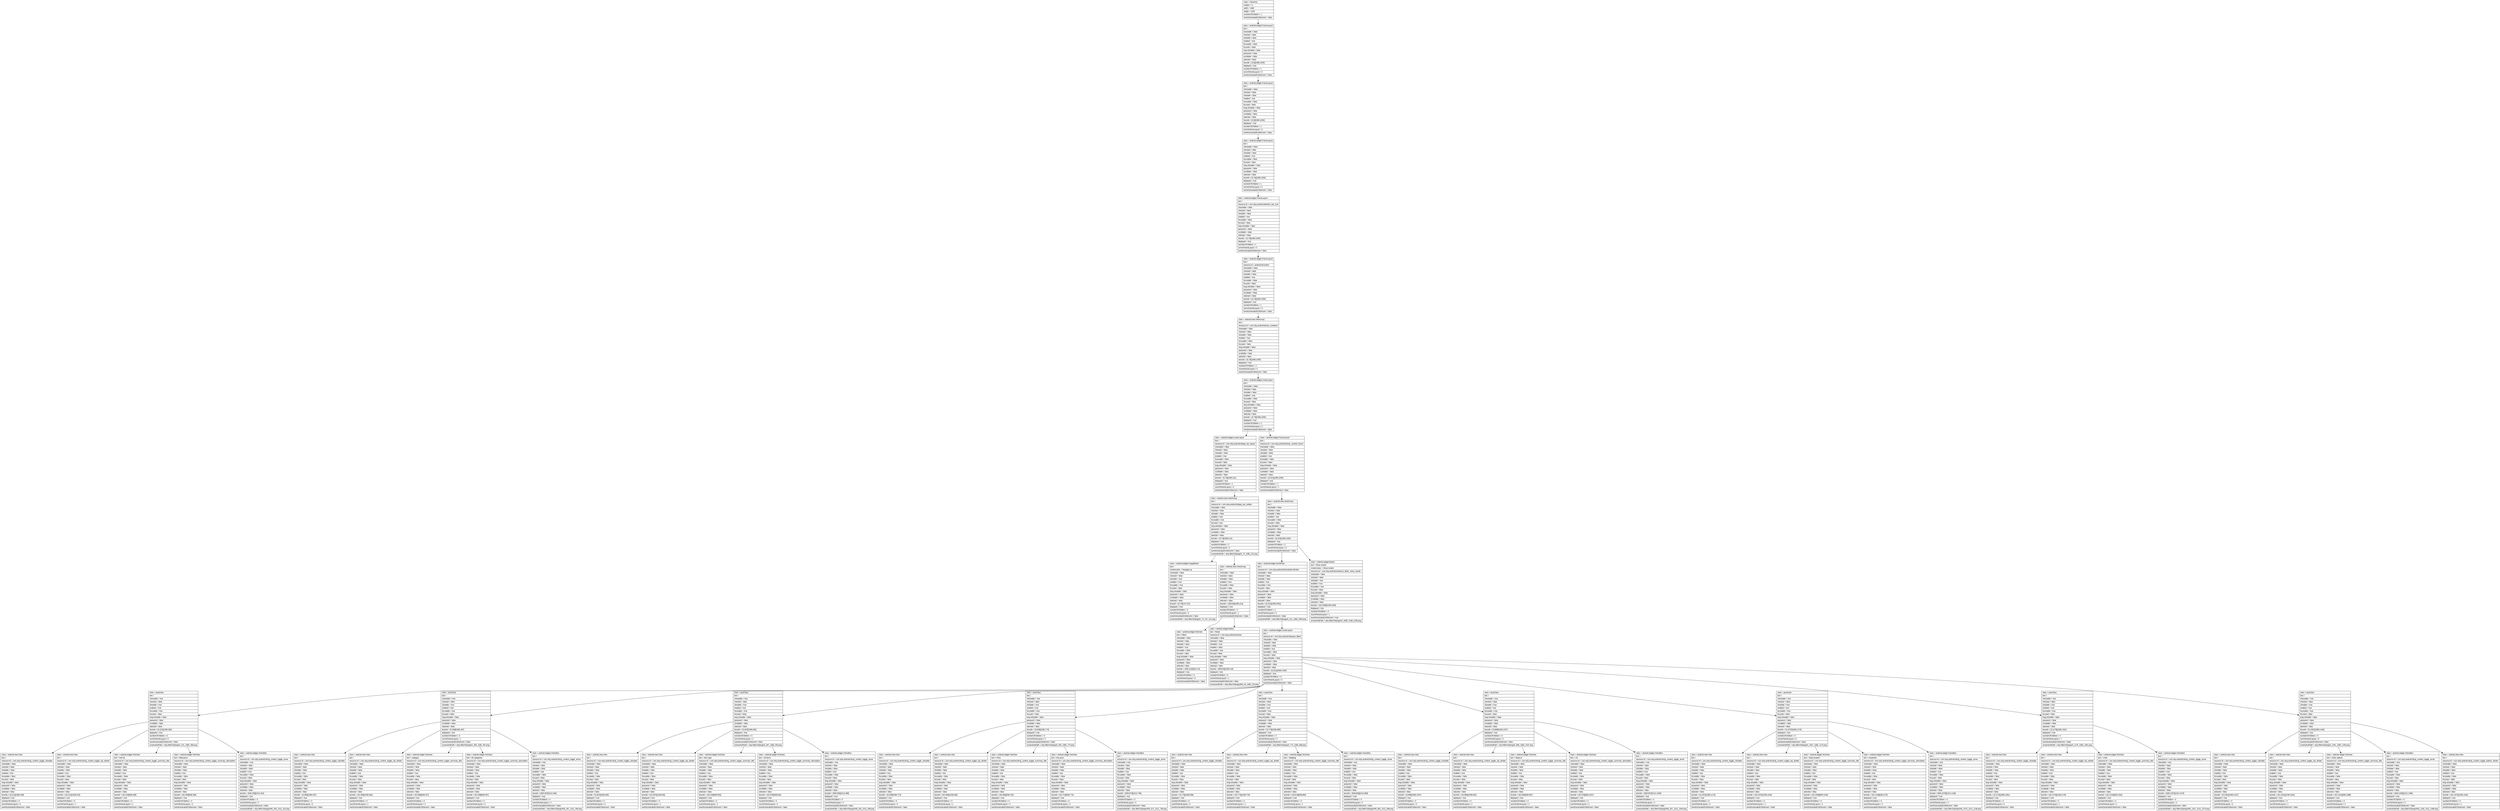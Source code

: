 digraph Layout {

	node [shape=record fontname=Arial];

	0	[label="{class = hierarchy\l|rotation = 0\l|width = 1080\l|height = 2200\l|numberOfChildren = 1\l|eventGeneratedOnElement = false \l}"]
	1	[label="{class = android.widget.FrameLayout\l|text = \l|checkable = false\l|checked = false\l|clickable = false\l|enabled = true\l|focusable = false\l|focused = false\l|long-clickable = false\l|password = false\l|scrollable = false\l|selected = false\l|bounds = [0,0][1080,2200]\l|displayed = true\l|numberOfChildren = 1\l|numInParentLayout = 0\l|eventGeneratedOnElement = false \l}"]
	2	[label="{class = android.widget.FrameLayout\l|text = \l|checkable = false\l|checked = false\l|clickable = false\l|enabled = true\l|focusable = false\l|focused = false\l|long-clickable = false\l|password = false\l|scrollable = false\l|selected = false\l|bounds = [0,0][1080,2200]\l|displayed = true\l|numberOfChildren = 1\l|numInParentLayout = 0\l|eventGeneratedOnElement = false \l}"]
	3	[label="{class = android.widget.FrameLayout\l|text = \l|checkable = false\l|checked = false\l|clickable = false\l|enabled = true\l|focusable = false\l|focused = false\l|long-clickable = false\l|password = false\l|scrollable = false\l|selected = false\l|bounds = [0,74][1080,2200]\l|displayed = true\l|numberOfChildren = 1\l|numInParentLayout = 0\l|eventGeneratedOnElement = false \l}"]
	4	[label="{class = android.widget.FrameLayout\l|text = \l|resource-id = com.etsy.android:id/action_bar_root\l|checkable = false\l|checked = false\l|clickable = false\l|enabled = true\l|focusable = false\l|focused = false\l|long-clickable = false\l|password = false\l|scrollable = false\l|selected = false\l|bounds = [0,74][1080,2200]\l|displayed = true\l|numberOfChildren = 1\l|numInParentLayout = 0\l|eventGeneratedOnElement = false \l}"]
	5	[label="{class = android.widget.FrameLayout\l|text = \l|resource-id = android:id/content\l|checkable = false\l|checked = false\l|clickable = false\l|enabled = true\l|focusable = false\l|focused = false\l|long-clickable = false\l|password = false\l|scrollable = false\l|selected = false\l|bounds = [0,74][1080,2200]\l|displayed = true\l|numberOfChildren = 1\l|numInParentLayout = 0\l|eventGeneratedOnElement = false \l}"]
	6	[label="{class = android.view.ViewGroup\l|text = \l|resource-id = com.etsy.android:id/root_container\l|checkable = false\l|checked = false\l|clickable = false\l|enabled = true\l|focusable = false\l|focused = false\l|long-clickable = false\l|password = false\l|scrollable = false\l|selected = false\l|bounds = [0,74][1080,2200]\l|displayed = true\l|numberOfChildren = 1\l|numInParentLayout = 0\l|eventGeneratedOnElement = false \l}"]
	7	[label="{class = android.widget.LinearLayout\l|text = \l|checkable = false\l|checked = false\l|clickable = false\l|enabled = true\l|focusable = false\l|focused = false\l|long-clickable = false\l|password = false\l|scrollable = false\l|selected = false\l|bounds = [0,74][1080,2200]\l|displayed = true\l|numberOfChildren = 2\l|numInParentLayout = 0\l|eventGeneratedOnElement = false \l}"]
	8	[label="{class = android.widget.LinearLayout\l|text = \l|resource-id = com.etsy.android:id/app_bar_layout\l|checkable = false\l|checked = false\l|clickable = false\l|enabled = true\l|focusable = false\l|focused = false\l|long-clickable = false\l|password = false\l|scrollable = false\l|selected = false\l|bounds = [0,74][1080,221]\l|displayed = true\l|numberOfChildren = 1\l|numInParentLayout = 0\l|eventGeneratedOnElement = false \l}"]
	9	[label="{class = android.widget.FrameLayout\l|text = \l|resource-id = com.etsy.android:id/nav_content_frame\l|checkable = false\l|checked = false\l|clickable = false\l|enabled = true\l|focusable = false\l|focused = false\l|long-clickable = false\l|password = false\l|scrollable = false\l|selected = false\l|bounds = [0,221][1080,2200]\l|displayed = true\l|numberOfChildren = 1\l|numInParentLayout = 1\l|eventGeneratedOnElement = false \l}"]
	10	[label="{class = android.view.ViewGroup\l|text = \l|resource-id = com.etsy.android:id/app_bar_toolbar\l|checkable = false\l|checked = false\l|clickable = false\l|enabled = true\l|focusable = true\l|focused = true\l|long-clickable = false\l|password = false\l|scrollable = false\l|selected = false\l|bounds = [0,74][1080,221]\l|displayed = true\l|numberOfChildren = 2\l|numInParentLayout = 0\l|eventGeneratedOnElement = false \l|screenshotPath = etsy-filter/S3/pngs/0_74_1080_221.png\l}"]
	11	[label="{class = android.view.ViewGroup\l|text = \l|checkable = false\l|checked = false\l|clickable = false\l|enabled = true\l|focusable = false\l|focused = false\l|long-clickable = false\l|password = false\l|scrollable = false\l|selected = false\l|bounds = [0,221][1080,2200]\l|displayed = true\l|numberOfChildren = 2\l|numInParentLayout = 0\l|eventGeneratedOnElement = false \l}"]
	12	[label="{class = android.widget.ImageButton\l|text = \l|content-desc = Navigate up\l|checkable = false\l|checked = false\l|clickable = true\l|enabled = true\l|focusable = true\l|focused = false\l|long-clickable = false\l|password = false\l|scrollable = false\l|selected = false\l|bounds = [0,74][147,221]\l|displayed = true\l|numberOfChildren = 0\l|numInParentLayout = 0\l|eventGeneratedOnElement = false \l|screenshotPath = etsy-filter/S3/pngs/0_74_147_221.png\l}"]
	13	[label="{class = android.view.ViewGroup\l|text = \l|checkable = false\l|checked = false\l|clickable = false\l|enabled = true\l|focusable = false\l|focused = false\l|long-clickable = false\l|password = false\l|scrollable = false\l|selected = false\l|bounds = [189,84][1080,210]\l|displayed = true\l|numberOfChildren = 2\l|numInParentLayout = 1\l|eventGeneratedOnElement = false \l}"]
	14	[label="{class = android.widget.ScrollView\l|text = \l|resource-id = com.etsy.android:id/nestedScrollView\l|checkable = false\l|checked = false\l|clickable = false\l|enabled = true\l|focusable = true\l|focused = false\l|long-clickable = false\l|password = false\l|scrollable = false\l|selected = false\l|bounds = [0,221][1080,2053]\l|displayed = true\l|numberOfChildren = 1\l|numInParentLayout = 0\l|eventGeneratedOnElement = false \l|screenshotPath = etsy-filter/S3/pngs/0_221_1080_2053.png\l}"]
	15	[label="{class = android.widget.Button\l|text = Show results\l|content-desc = Show results\l|resource-id = com.etsy.android:id/search_filters_show_results\l|checkable = false\l|checked = false\l|clickable = true\l|enabled = true\l|focusable = true\l|focused = false\l|long-clickable = false\l|password = false\l|scrollable = false\l|selected = false\l|bounds = [42,2095][1038,2200]\l|displayed = true\l|numberOfChildren = 0\l|numInParentLayout = 1\l|eventGeneratedOnElement = true \l|screenshotPath = etsy-filter/S3/pngs/42_2095_1038_2200.png\l}"]
	16	[label="{class = android.widget.TextView\l|text = Filters\l|checkable = false\l|checked = false\l|clickable = false\l|enabled = true\l|focusable = false\l|focused = false\l|long-clickable = false\l|password = false\l|scrollable = false\l|selected = false\l|bounds = [189,121][328,174]\l|displayed = true\l|numberOfChildren = 0\l|numInParentLayout = 0\l|eventGeneratedOnElement = false \l}"]
	17	[label="{class = android.widget.Button\l|text = Reset\l|resource-id = com.etsy.android:id/reset\l|checkable = false\l|checked = false\l|clickable = true\l|enabled = false\l|focusable = true\l|focused = false\l|long-clickable = false\l|password = false\l|scrollable = false\l|selected = false\l|bounds = [859,84][1080,210]\l|displayed = true\l|numberOfChildren = 0\l|numInParentLayout = 1\l|eventGeneratedOnElement = false \l|screenshotPath = etsy-filter/S3/pngs/859_84_1080_210.png\l}"]
	18	[label="{class = android.widget.LinearLayout\l|text = \l|resource-id = com.etsy.android:id/layout_filters\l|checkable = false\l|checked = false\l|clickable = false\l|enabled = true\l|focusable = false\l|focused = false\l|long-clickable = false\l|password = false\l|scrollable = false\l|selected = false\l|bounds = [0,221][1080,1430]\l|displayed = true\l|numberOfChildren = 9\l|numInParentLayout = 0\l|eventGeneratedOnElement = false \l}"]
	19	[label="{class = javaClass\l|text = \l|checkable = true\l|checked = false\l|clickable = true\l|enabled = true\l|focusable = true\l|focused = false\l|long-clickable = false\l|password = false\l|scrollable = false\l|selected = false\l|bounds = [0,221][1080,359]\l|displayed = true\l|numberOfChildren = 5\l|numInParentLayout = 0\l|eventGeneratedOnElement = false \l|screenshotPath = etsy-filter/S3/pngs/0_221_1080_359.png\l}"]
	20	[label="{class = javaClass\l|text = \l|checkable = true\l|checked = false\l|clickable = true\l|enabled = true\l|focusable = true\l|focused = false\l|long-clickable = false\l|password = false\l|scrollable = false\l|selected = false\l|bounds = [0,359][1080,497]\l|displayed = true\l|numberOfChildren = 5\l|numInParentLayout = 1\l|eventGeneratedOnElement = false \l|screenshotPath = etsy-filter/S3/pngs/0_359_1080_497.png\l}"]
	21	[label="{class = javaClass\l|text = \l|checkable = true\l|checked = false\l|clickable = true\l|enabled = true\l|focusable = true\l|focused = false\l|long-clickable = false\l|password = false\l|scrollable = false\l|selected = false\l|bounds = [0,497][1080,635]\l|displayed = true\l|numberOfChildren = 5\l|numInParentLayout = 2\l|eventGeneratedOnElement = false \l|screenshotPath = etsy-filter/S3/pngs/0_497_1080_635.png\l}"]
	22	[label="{class = javaClass\l|text = \l|checkable = true\l|checked = false\l|clickable = true\l|enabled = true\l|focusable = true\l|focused = false\l|long-clickable = false\l|password = false\l|scrollable = false\l|selected = false\l|bounds = [0,635][1080,773]\l|displayed = true\l|numberOfChildren = 5\l|numInParentLayout = 3\l|eventGeneratedOnElement = false \l|screenshotPath = etsy-filter/S3/pngs/0_635_1080_773.png\l}"]
	23	[label="{class = javaClass\l|text = \l|checkable = true\l|checked = false\l|clickable = true\l|enabled = true\l|focusable = true\l|focused = false\l|long-clickable = false\l|password = false\l|scrollable = false\l|selected = false\l|bounds = [0,773][1080,899]\l|displayed = true\l|numberOfChildren = 4\l|numInParentLayout = 4\l|eventGeneratedOnElement = false \l|screenshotPath = etsy-filter/S3/pngs/0_773_1080_899.png\l}"]
	24	[label="{class = javaClass\l|text = \l|checkable = true\l|checked = false\l|clickable = true\l|enabled = true\l|focusable = true\l|focused = false\l|long-clickable = false\l|password = false\l|scrollable = false\l|selected = false\l|bounds = [0,899][1080,1037]\l|displayed = true\l|numberOfChildren = 5\l|numInParentLayout = 5\l|eventGeneratedOnElement = false \l|screenshotPath = etsy-filter/S3/pngs/0_899_1080_1037.png\l}"]
	25	[label="{class = javaClass\l|text = \l|checkable = true\l|checked = false\l|clickable = true\l|enabled = true\l|focusable = true\l|focused = false\l|long-clickable = false\l|password = false\l|scrollable = false\l|selected = false\l|bounds = [0,1037][1080,1175]\l|displayed = true\l|numberOfChildren = 5\l|numInParentLayout = 6\l|eventGeneratedOnElement = false \l|screenshotPath = etsy-filter/S3/pngs/0_1037_1080_1175.png\l}"]
	26	[label="{class = javaClass\l|text = \l|checkable = true\l|checked = false\l|clickable = true\l|enabled = true\l|focusable = true\l|focused = false\l|long-clickable = false\l|password = false\l|scrollable = false\l|selected = false\l|bounds = [0,1175][1080,1301]\l|displayed = true\l|numberOfChildren = 4\l|numInParentLayout = 7\l|eventGeneratedOnElement = false \l|screenshotPath = etsy-filter/S3/pngs/0_1175_1080_1301.png\l}"]
	27	[label="{class = javaClass\l|text = \l|checkable = true\l|checked = false\l|clickable = true\l|enabled = true\l|focusable = true\l|focused = false\l|long-clickable = false\l|password = false\l|scrollable = false\l|selected = false\l|bounds = [0,1301][1080,1430]\l|displayed = true\l|numberOfChildren = 5\l|numInParentLayout = 8\l|eventGeneratedOnElement = false \l|screenshotPath = etsy-filter/S3/pngs/0_1301_1080_1430.png\l}"]
	28	[label="{class = android.view.View\l|text = \l|resource-id = com.etsy.android:id/clg_content_toggle_clickable\l|checkable = false\l|checked = false\l|clickable = false\l|enabled = true\l|focusable = false\l|focused = false\l|long-clickable = false\l|password = false\l|scrollable = false\l|selected = false\l|bounds = [0,221][1080,359]\l|displayed = true\l|numberOfChildren = 0\l|numInParentLayout = 0\l|eventGeneratedOnElement = false \l}"]
	29	[label="{class = android.view.View\l|text = \l|resource-id = com.etsy.android:id/clg_content_toggle_top_divider\l|checkable = false\l|checked = false\l|clickable = false\l|enabled = true\l|focusable = false\l|focused = false\l|long-clickable = false\l|password = false\l|scrollable = false\l|selected = false\l|bounds = [42,221][1038,224]\l|displayed = true\l|numberOfChildren = 0\l|numInParentLayout = 1\l|eventGeneratedOnElement = false \l}"]
	30	[label="{class = android.widget.TextView\l|text = Sort by\l|resource-id = com.etsy.android:id/clg_content_toggle_summary_title\l|checkable = false\l|checked = false\l|clickable = false\l|enabled = true\l|focusable = false\l|focused = false\l|long-clickable = false\l|password = false\l|scrollable = false\l|selected = false\l|bounds = [42,242][938,289]\l|displayed = true\l|numberOfChildren = 0\l|numInParentLayout = 2\l|eventGeneratedOnElement = false \l}"]
	31	[label="{class = android.widget.TextView\l|text = Relevance\l|resource-id = com.etsy.android:id/clg_content_toggle_summary_description\l|checkable = false\l|checked = false\l|clickable = false\l|enabled = true\l|focusable = false\l|focused = false\l|long-clickable = false\l|password = false\l|scrollable = false\l|selected = false\l|bounds = [42,300][938,359]\l|displayed = true\l|numberOfChildren = 0\l|numInParentLayout = 3\l|eventGeneratedOnElement = false \l}"]
	32	[label="{class = android.widget.CheckBox\l|text = \l|resource-id = com.etsy.android:id/clg_content_toggle_arrow\l|checkable = true\l|checked = false\l|clickable = false\l|enabled = true\l|focusable = false\l|focused = false\l|long-clickable = false\l|password = false\l|scrollable = false\l|selected = false\l|bounds = [949,259][1012,322]\l|displayed = true\l|numberOfChildren = 0\l|numInParentLayout = 4\l|eventGeneratedOnElement = false \l|screenshotPath = etsy-filter/S3/pngs/949_259_1012_322.png\l}"]
	33	[label="{class = android.view.View\l|text = \l|resource-id = com.etsy.android:id/clg_content_toggle_clickable\l|checkable = false\l|checked = false\l|clickable = false\l|enabled = true\l|focusable = false\l|focused = false\l|long-clickable = false\l|password = false\l|scrollable = false\l|selected = false\l|bounds = [0,359][1080,497]\l|displayed = true\l|numberOfChildren = 0\l|numInParentLayout = 0\l|eventGeneratedOnElement = false \l}"]
	34	[label="{class = android.view.View\l|text = \l|resource-id = com.etsy.android:id/clg_content_toggle_top_divider\l|checkable = false\l|checked = false\l|clickable = false\l|enabled = true\l|focusable = false\l|focused = false\l|long-clickable = false\l|password = false\l|scrollable = false\l|selected = false\l|bounds = [42,359][1038,362]\l|displayed = true\l|numberOfChildren = 0\l|numInParentLayout = 1\l|eventGeneratedOnElement = false \l}"]
	35	[label="{class = android.widget.TextView\l|text = Category\l|resource-id = com.etsy.android:id/clg_content_toggle_summary_title\l|checkable = false\l|checked = false\l|clickable = false\l|enabled = true\l|focusable = false\l|focused = false\l|long-clickable = false\l|password = false\l|scrollable = false\l|selected = false\l|bounds = [42,380][938,427]\l|displayed = true\l|numberOfChildren = 0\l|numInParentLayout = 2\l|eventGeneratedOnElement = false \l}"]
	36	[label="{class = android.widget.TextView\l|text = All categories\l|resource-id = com.etsy.android:id/clg_content_toggle_summary_description\l|checkable = false\l|checked = false\l|clickable = false\l|enabled = true\l|focusable = false\l|focused = false\l|long-clickable = false\l|password = false\l|scrollable = false\l|selected = false\l|bounds = [42,438][938,497]\l|displayed = true\l|numberOfChildren = 0\l|numInParentLayout = 3\l|eventGeneratedOnElement = false \l}"]
	37	[label="{class = android.widget.CheckBox\l|text = \l|resource-id = com.etsy.android:id/clg_content_toggle_arrow\l|checkable = true\l|checked = false\l|clickable = false\l|enabled = true\l|focusable = false\l|focused = false\l|long-clickable = false\l|password = false\l|scrollable = false\l|selected = false\l|bounds = [949,397][1012,460]\l|displayed = true\l|numberOfChildren = 0\l|numInParentLayout = 4\l|eventGeneratedOnElement = false \l|screenshotPath = etsy-filter/S3/pngs/949_397_1012_460.png\l}"]
	38	[label="{class = android.view.View\l|text = \l|resource-id = com.etsy.android:id/clg_content_toggle_clickable\l|checkable = false\l|checked = false\l|clickable = false\l|enabled = true\l|focusable = false\l|focused = false\l|long-clickable = false\l|password = false\l|scrollable = false\l|selected = false\l|bounds = [0,497][1080,635]\l|displayed = true\l|numberOfChildren = 0\l|numInParentLayout = 0\l|eventGeneratedOnElement = false \l}"]
	39	[label="{class = android.view.View\l|text = \l|resource-id = com.etsy.android:id/clg_content_toggle_top_divider\l|checkable = false\l|checked = false\l|clickable = false\l|enabled = true\l|focusable = false\l|focused = false\l|long-clickable = false\l|password = false\l|scrollable = false\l|selected = false\l|bounds = [42,497][1038,500]\l|displayed = true\l|numberOfChildren = 0\l|numInParentLayout = 1\l|eventGeneratedOnElement = false \l}"]
	40	[label="{class = android.widget.TextView\l|text = Item type\l|resource-id = com.etsy.android:id/clg_content_toggle_summary_title\l|checkable = false\l|checked = false\l|clickable = false\l|enabled = true\l|focusable = false\l|focused = false\l|long-clickable = false\l|password = false\l|scrollable = false\l|selected = false\l|bounds = [42,518][938,565]\l|displayed = true\l|numberOfChildren = 0\l|numInParentLayout = 2\l|eventGeneratedOnElement = false \l}"]
	41	[label="{class = android.widget.TextView\l|text = All items\l|resource-id = com.etsy.android:id/clg_content_toggle_summary_description\l|checkable = false\l|checked = false\l|clickable = false\l|enabled = true\l|focusable = false\l|focused = false\l|long-clickable = false\l|password = false\l|scrollable = false\l|selected = false\l|bounds = [42,576][938,635]\l|displayed = true\l|numberOfChildren = 0\l|numInParentLayout = 3\l|eventGeneratedOnElement = false \l}"]
	42	[label="{class = android.widget.CheckBox\l|text = \l|resource-id = com.etsy.android:id/clg_content_toggle_arrow\l|checkable = true\l|checked = false\l|clickable = false\l|enabled = true\l|focusable = false\l|focused = false\l|long-clickable = false\l|password = false\l|scrollable = false\l|selected = false\l|bounds = [949,535][1012,598]\l|displayed = true\l|numberOfChildren = 0\l|numInParentLayout = 4\l|eventGeneratedOnElement = false \l|screenshotPath = etsy-filter/S3/pngs/949_535_1012_598.png\l}"]
	43	[label="{class = android.view.View\l|text = \l|resource-id = com.etsy.android:id/clg_content_toggle_clickable\l|checkable = false\l|checked = false\l|clickable = false\l|enabled = true\l|focusable = false\l|focused = false\l|long-clickable = false\l|password = false\l|scrollable = false\l|selected = false\l|bounds = [0,635][1080,773]\l|displayed = true\l|numberOfChildren = 0\l|numInParentLayout = 0\l|eventGeneratedOnElement = false \l}"]
	44	[label="{class = android.view.View\l|text = \l|resource-id = com.etsy.android:id/clg_content_toggle_top_divider\l|checkable = false\l|checked = false\l|clickable = false\l|enabled = true\l|focusable = false\l|focused = false\l|long-clickable = false\l|password = false\l|scrollable = false\l|selected = false\l|bounds = [42,635][1038,638]\l|displayed = true\l|numberOfChildren = 0\l|numInParentLayout = 1\l|eventGeneratedOnElement = false \l}"]
	45	[label="{class = android.widget.TextView\l|text = Price\l|resource-id = com.etsy.android:id/clg_content_toggle_summary_title\l|checkable = false\l|checked = false\l|clickable = false\l|enabled = true\l|focusable = false\l|focused = false\l|long-clickable = false\l|password = false\l|scrollable = false\l|selected = false\l|bounds = [42,656][938,703]\l|displayed = true\l|numberOfChildren = 0\l|numInParentLayout = 2\l|eventGeneratedOnElement = false \l}"]
	46	[label="{class = android.widget.TextView\l|text = Any price\l|resource-id = com.etsy.android:id/clg_content_toggle_summary_description\l|checkable = false\l|checked = false\l|clickable = false\l|enabled = true\l|focusable = false\l|focused = false\l|long-clickable = false\l|password = false\l|scrollable = false\l|selected = false\l|bounds = [42,714][938,773]\l|displayed = true\l|numberOfChildren = 0\l|numInParentLayout = 3\l|eventGeneratedOnElement = false \l}"]
	47	[label="{class = android.widget.CheckBox\l|text = \l|resource-id = com.etsy.android:id/clg_content_toggle_arrow\l|checkable = true\l|checked = false\l|clickable = false\l|enabled = true\l|focusable = false\l|focused = false\l|long-clickable = false\l|password = false\l|scrollable = false\l|selected = false\l|bounds = [949,673][1012,736]\l|displayed = true\l|numberOfChildren = 0\l|numInParentLayout = 4\l|eventGeneratedOnElement = false \l|screenshotPath = etsy-filter/S3/pngs/949_673_1012_736.png\l}"]
	48	[label="{class = android.view.View\l|text = \l|resource-id = com.etsy.android:id/clg_content_toggle_clickable\l|checkable = false\l|checked = false\l|clickable = false\l|enabled = true\l|focusable = false\l|focused = false\l|long-clickable = false\l|password = false\l|scrollable = false\l|selected = false\l|bounds = [0,773][1080,899]\l|displayed = true\l|numberOfChildren = 0\l|numInParentLayout = 0\l|eventGeneratedOnElement = false \l}"]
	49	[label="{class = android.view.View\l|text = \l|resource-id = com.etsy.android:id/clg_content_toggle_top_divider\l|checkable = false\l|checked = false\l|clickable = false\l|enabled = true\l|focusable = false\l|focused = false\l|long-clickable = false\l|password = false\l|scrollable = false\l|selected = false\l|bounds = [42,773][1038,776]\l|displayed = true\l|numberOfChildren = 0\l|numInParentLayout = 1\l|eventGeneratedOnElement = false \l}"]
	50	[label="{class = android.widget.TextView\l|text = Shipping\l|resource-id = com.etsy.android:id/clg_content_toggle_summary_title\l|checkable = false\l|checked = false\l|clickable = false\l|enabled = true\l|focusable = false\l|focused = false\l|long-clickable = false\l|password = false\l|scrollable = false\l|selected = false\l|bounds = [42,813][938,860]\l|displayed = true\l|numberOfChildren = 0\l|numInParentLayout = 2\l|eventGeneratedOnElement = false \l}"]
	51	[label="{class = android.widget.CheckBox\l|text = \l|resource-id = com.etsy.android:id/clg_content_toggle_arrow\l|checkable = true\l|checked = false\l|clickable = false\l|enabled = true\l|focusable = false\l|focused = false\l|long-clickable = false\l|password = false\l|scrollable = false\l|selected = false\l|bounds = [949,805][1012,868]\l|displayed = true\l|numberOfChildren = 0\l|numInParentLayout = 3\l|eventGeneratedOnElement = false \l|screenshotPath = etsy-filter/S3/pngs/949_805_1012_868.png\l}"]
	52	[label="{class = android.view.View\l|text = \l|resource-id = com.etsy.android:id/clg_content_toggle_clickable\l|checkable = false\l|checked = false\l|clickable = false\l|enabled = true\l|focusable = false\l|focused = false\l|long-clickable = false\l|password = false\l|scrollable = false\l|selected = false\l|bounds = [0,899][1080,1037]\l|displayed = true\l|numberOfChildren = 0\l|numInParentLayout = 0\l|eventGeneratedOnElement = false \l}"]
	53	[label="{class = android.view.View\l|text = \l|resource-id = com.etsy.android:id/clg_content_toggle_top_divider\l|checkable = false\l|checked = false\l|clickable = false\l|enabled = true\l|focusable = false\l|focused = false\l|long-clickable = false\l|password = false\l|scrollable = false\l|selected = false\l|bounds = [42,899][1038,902]\l|displayed = true\l|numberOfChildren = 0\l|numInParentLayout = 1\l|eventGeneratedOnElement = false \l}"]
	54	[label="{class = android.widget.TextView\l|text = Ships to\l|resource-id = com.etsy.android:id/clg_content_toggle_summary_title\l|checkable = false\l|checked = false\l|clickable = false\l|enabled = true\l|focusable = false\l|focused = false\l|long-clickable = false\l|password = false\l|scrollable = false\l|selected = false\l|bounds = [42,920][938,967]\l|displayed = true\l|numberOfChildren = 0\l|numInParentLayout = 2\l|eventGeneratedOnElement = false \l}"]
	55	[label="{class = android.widget.TextView\l|text = US\l|resource-id = com.etsy.android:id/clg_content_toggle_summary_description\l|checkable = false\l|checked = false\l|clickable = false\l|enabled = true\l|focusable = false\l|focused = false\l|long-clickable = false\l|password = false\l|scrollable = false\l|selected = false\l|bounds = [42,978][938,1037]\l|displayed = true\l|numberOfChildren = 0\l|numInParentLayout = 3\l|eventGeneratedOnElement = false \l}"]
	56	[label="{class = android.widget.CheckBox\l|text = \l|resource-id = com.etsy.android:id/clg_content_toggle_arrow\l|checkable = true\l|checked = false\l|clickable = false\l|enabled = true\l|focusable = false\l|focused = false\l|long-clickable = false\l|password = false\l|scrollable = false\l|selected = false\l|bounds = [949,937][1012,1000]\l|displayed = true\l|numberOfChildren = 0\l|numInParentLayout = 4\l|eventGeneratedOnElement = false \l|screenshotPath = etsy-filter/S3/pngs/949_937_1012_1000.png\l}"]
	57	[label="{class = android.view.View\l|text = \l|resource-id = com.etsy.android:id/clg_content_toggle_clickable\l|checkable = false\l|checked = false\l|clickable = false\l|enabled = true\l|focusable = false\l|focused = false\l|long-clickable = false\l|password = false\l|scrollable = false\l|selected = false\l|bounds = [0,1037][1080,1175]\l|displayed = true\l|numberOfChildren = 0\l|numInParentLayout = 0\l|eventGeneratedOnElement = false \l}"]
	58	[label="{class = android.view.View\l|text = \l|resource-id = com.etsy.android:id/clg_content_toggle_top_divider\l|checkable = false\l|checked = false\l|clickable = false\l|enabled = true\l|focusable = false\l|focused = false\l|long-clickable = false\l|password = false\l|scrollable = false\l|selected = false\l|bounds = [42,1037][1038,1040]\l|displayed = true\l|numberOfChildren = 0\l|numInParentLayout = 1\l|eventGeneratedOnElement = false \l}"]
	59	[label="{class = android.widget.TextView\l|text = Shop location\l|resource-id = com.etsy.android:id/clg_content_toggle_summary_title\l|checkable = false\l|checked = false\l|clickable = false\l|enabled = true\l|focusable = false\l|focused = false\l|long-clickable = false\l|password = false\l|scrollable = false\l|selected = false\l|bounds = [42,1058][938,1105]\l|displayed = true\l|numberOfChildren = 0\l|numInParentLayout = 2\l|eventGeneratedOnElement = false \l}"]
	60	[label="{class = android.widget.TextView\l|text = Anywhere\l|resource-id = com.etsy.android:id/clg_content_toggle_summary_description\l|checkable = false\l|checked = false\l|clickable = false\l|enabled = true\l|focusable = false\l|focused = false\l|long-clickable = false\l|password = false\l|scrollable = false\l|selected = false\l|bounds = [42,1116][938,1175]\l|displayed = true\l|numberOfChildren = 0\l|numInParentLayout = 3\l|eventGeneratedOnElement = false \l}"]
	61	[label="{class = android.widget.CheckBox\l|text = \l|resource-id = com.etsy.android:id/clg_content_toggle_arrow\l|checkable = true\l|checked = false\l|clickable = false\l|enabled = true\l|focusable = false\l|focused = false\l|long-clickable = false\l|password = false\l|scrollable = false\l|selected = false\l|bounds = [949,1075][1012,1138]\l|displayed = true\l|numberOfChildren = 0\l|numInParentLayout = 4\l|eventGeneratedOnElement = false \l|screenshotPath = etsy-filter/S3/pngs/949_1075_1012_1138.png\l}"]
	62	[label="{class = android.view.View\l|text = \l|resource-id = com.etsy.android:id/clg_content_toggle_clickable\l|checkable = false\l|checked = false\l|clickable = false\l|enabled = true\l|focusable = false\l|focused = false\l|long-clickable = false\l|password = false\l|scrollable = false\l|selected = false\l|bounds = [0,1175][1080,1301]\l|displayed = true\l|numberOfChildren = 0\l|numInParentLayout = 0\l|eventGeneratedOnElement = false \l}"]
	63	[label="{class = android.view.View\l|text = \l|resource-id = com.etsy.android:id/clg_content_toggle_top_divider\l|checkable = false\l|checked = false\l|clickable = false\l|enabled = true\l|focusable = false\l|focused = false\l|long-clickable = false\l|password = false\l|scrollable = false\l|selected = false\l|bounds = [42,1175][1038,1178]\l|displayed = true\l|numberOfChildren = 0\l|numInParentLayout = 1\l|eventGeneratedOnElement = false \l}"]
	64	[label="{class = android.widget.TextView\l|text = Color\l|resource-id = com.etsy.android:id/clg_content_toggle_summary_title\l|checkable = false\l|checked = false\l|clickable = false\l|enabled = true\l|focusable = false\l|focused = false\l|long-clickable = false\l|password = false\l|scrollable = false\l|selected = false\l|bounds = [42,1215][938,1262]\l|displayed = true\l|numberOfChildren = 0\l|numInParentLayout = 2\l|eventGeneratedOnElement = false \l}"]
	65	[label="{class = android.widget.CheckBox\l|text = \l|resource-id = com.etsy.android:id/clg_content_toggle_arrow\l|checkable = true\l|checked = false\l|clickable = false\l|enabled = true\l|focusable = false\l|focused = false\l|long-clickable = false\l|password = false\l|scrollable = false\l|selected = false\l|bounds = [949,1207][1012,1270]\l|displayed = true\l|numberOfChildren = 0\l|numInParentLayout = 3\l|eventGeneratedOnElement = false \l|screenshotPath = etsy-filter/S3/pngs/949_1207_1012_1270.png\l}"]
	66	[label="{class = android.view.View\l|text = \l|resource-id = com.etsy.android:id/clg_content_toggle_clickable\l|checkable = false\l|checked = false\l|clickable = false\l|enabled = true\l|focusable = false\l|focused = false\l|long-clickable = false\l|password = false\l|scrollable = false\l|selected = false\l|bounds = [0,1301][1080,1427]\l|displayed = true\l|numberOfChildren = 0\l|numInParentLayout = 0\l|eventGeneratedOnElement = false \l}"]
	67	[label="{class = android.view.View\l|text = \l|resource-id = com.etsy.android:id/clg_content_toggle_top_divider\l|checkable = false\l|checked = false\l|clickable = false\l|enabled = true\l|focusable = false\l|focused = false\l|long-clickable = false\l|password = false\l|scrollable = false\l|selected = false\l|bounds = [42,1301][1038,1304]\l|displayed = true\l|numberOfChildren = 0\l|numInParentLayout = 1\l|eventGeneratedOnElement = false \l}"]
	68	[label="{class = android.widget.TextView\l|text = Other options\l|resource-id = com.etsy.android:id/clg_content_toggle_summary_title\l|checkable = false\l|checked = false\l|clickable = false\l|enabled = true\l|focusable = false\l|focused = false\l|long-clickable = false\l|password = false\l|scrollable = false\l|selected = false\l|bounds = [42,1341][938,1388]\l|displayed = true\l|numberOfChildren = 0\l|numInParentLayout = 2\l|eventGeneratedOnElement = false \l}"]
	69	[label="{class = android.widget.CheckBox\l|text = \l|resource-id = com.etsy.android:id/clg_content_toggle_arrow\l|checkable = true\l|checked = false\l|clickable = false\l|enabled = true\l|focusable = false\l|focused = false\l|long-clickable = false\l|password = false\l|scrollable = false\l|selected = false\l|bounds = [949,1333][1012,1396]\l|displayed = true\l|numberOfChildren = 0\l|numInParentLayout = 3\l|eventGeneratedOnElement = false \l|screenshotPath = etsy-filter/S3/pngs/949_1333_1012_1396.png\l}"]
	70	[label="{class = android.view.View\l|text = \l|resource-id = com.etsy.android:id/clg_content_toggle_bottom_divider\l|checkable = false\l|checked = false\l|clickable = false\l|enabled = true\l|focusable = false\l|focused = false\l|long-clickable = false\l|password = false\l|scrollable = false\l|selected = false\l|bounds = [42,1427][1038,1430]\l|displayed = true\l|numberOfChildren = 0\l|numInParentLayout = 4\l|eventGeneratedOnElement = false \l}"]


	0 -> 1
	1 -> 2
	2 -> 3
	3 -> 4
	4 -> 5
	5 -> 6
	6 -> 7
	7 -> 8
	7 -> 9
	8 -> 10
	9 -> 11
	10 -> 12
	10 -> 13
	11 -> 14
	11 -> 15
	13 -> 16
	13 -> 17
	14 -> 18
	18 -> 19
	18 -> 20
	18 -> 21
	18 -> 22
	18 -> 23
	18 -> 24
	18 -> 25
	18 -> 26
	18 -> 27
	19 -> 28
	19 -> 29
	19 -> 30
	19 -> 31
	19 -> 32
	20 -> 33
	20 -> 34
	20 -> 35
	20 -> 36
	20 -> 37
	21 -> 38
	21 -> 39
	21 -> 40
	21 -> 41
	21 -> 42
	22 -> 43
	22 -> 44
	22 -> 45
	22 -> 46
	22 -> 47
	23 -> 48
	23 -> 49
	23 -> 50
	23 -> 51
	24 -> 52
	24 -> 53
	24 -> 54
	24 -> 55
	24 -> 56
	25 -> 57
	25 -> 58
	25 -> 59
	25 -> 60
	25 -> 61
	26 -> 62
	26 -> 63
	26 -> 64
	26 -> 65
	27 -> 66
	27 -> 67
	27 -> 68
	27 -> 69
	27 -> 70


}
